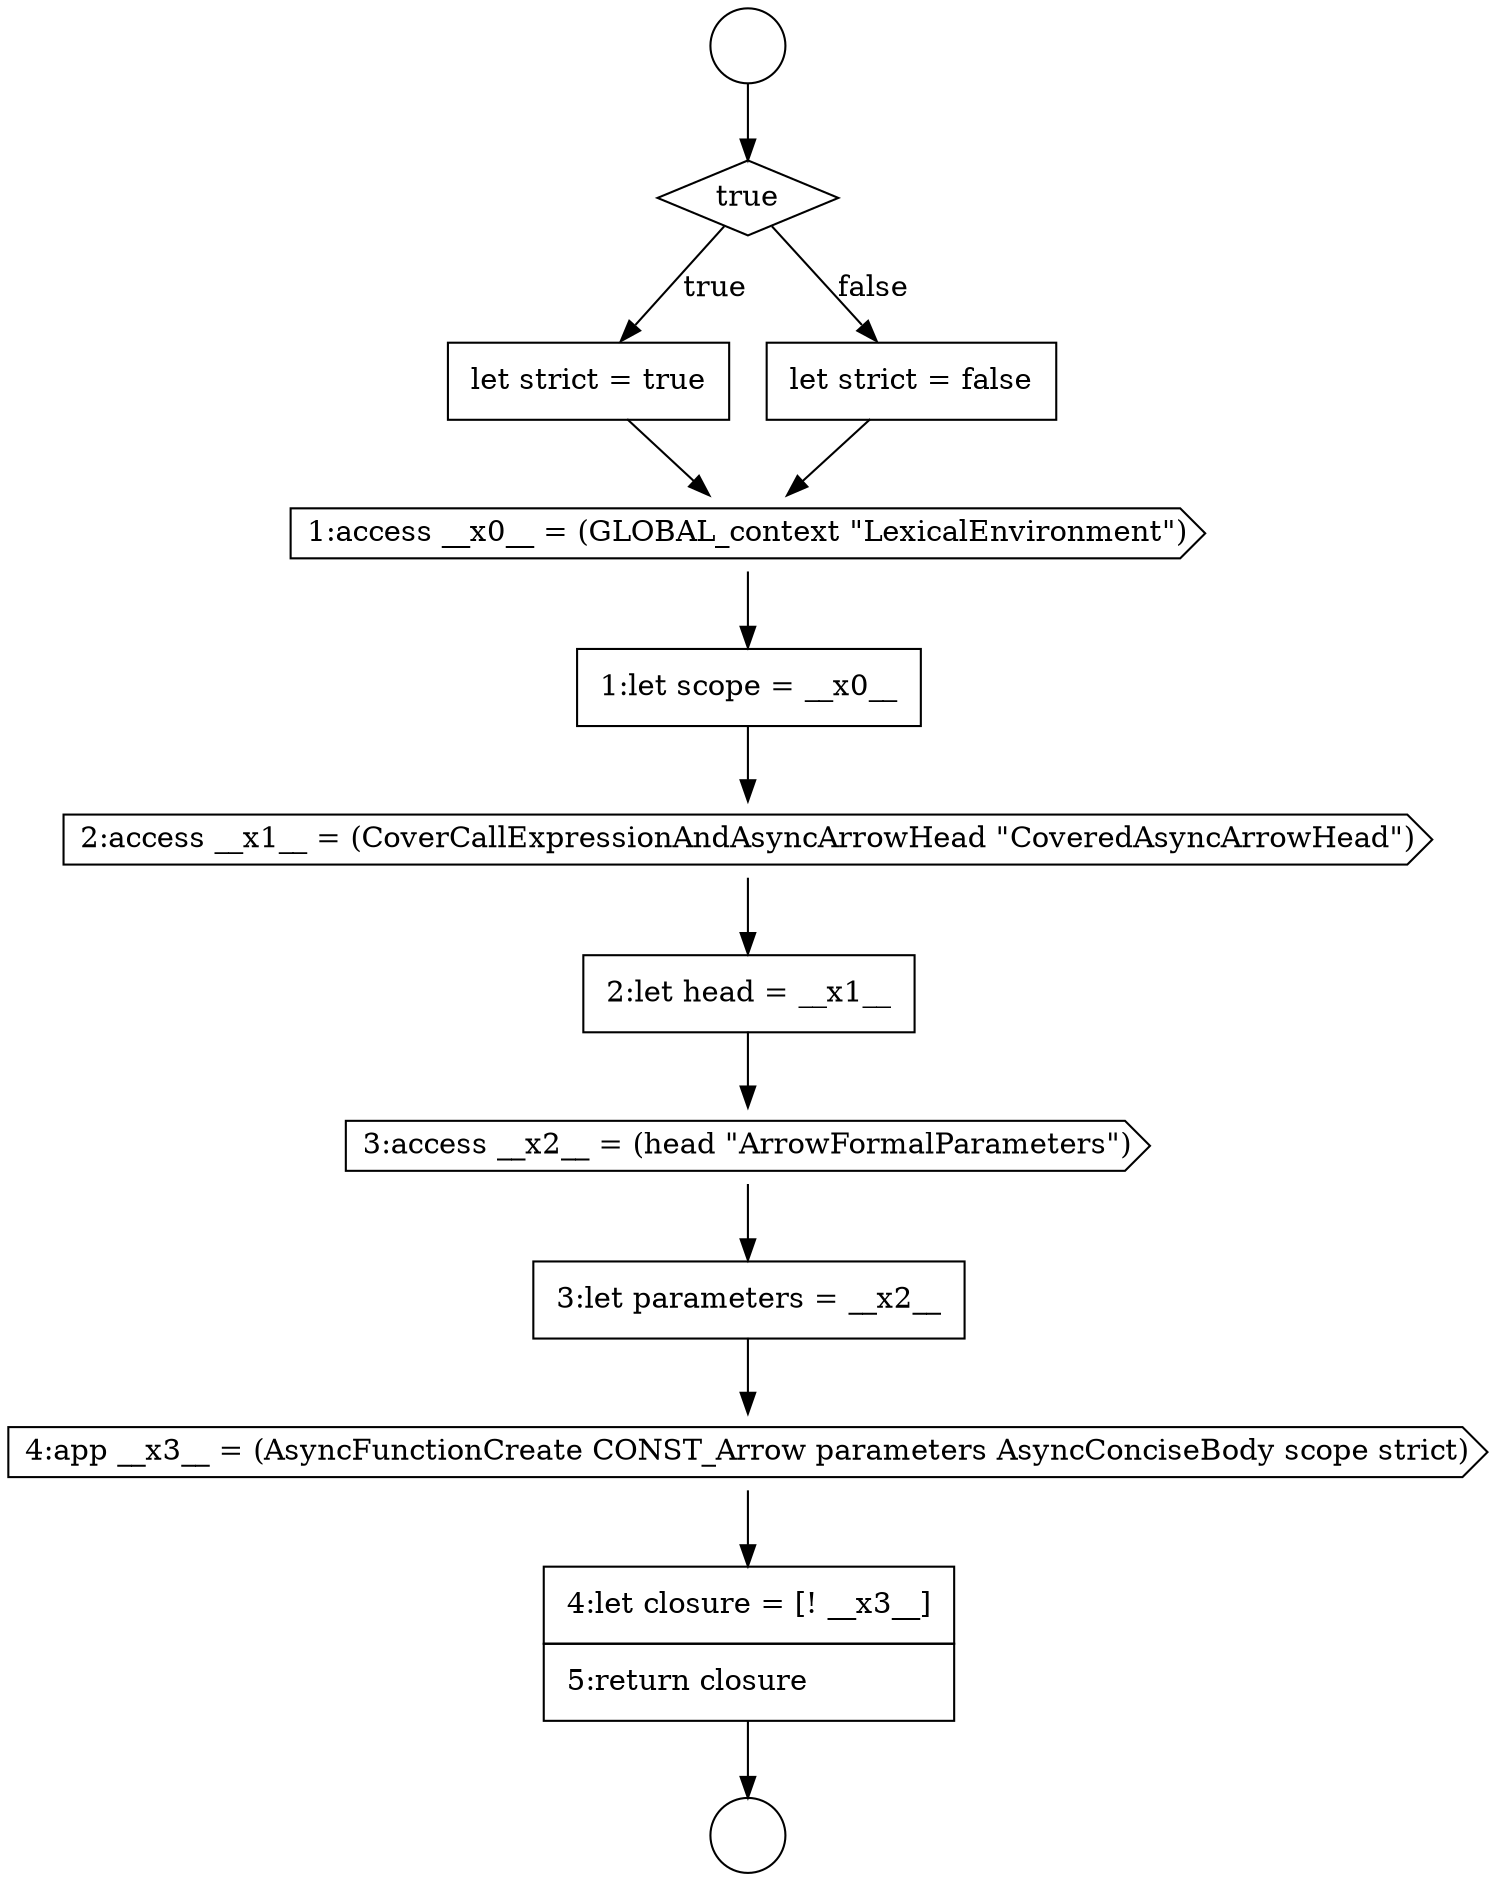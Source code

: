 digraph {
  node9648 [shape=cds, label=<<font color="black">3:access __x2__ = (head &quot;ArrowFormalParameters&quot;)</font>> color="black" fillcolor="white" style=filled]
  node9644 [shape=cds, label=<<font color="black">1:access __x0__ = (GLOBAL_context &quot;LexicalEnvironment&quot;)</font>> color="black" fillcolor="white" style=filled]
  node9641 [shape=diamond, label=<<font color="black">true</font>> color="black" fillcolor="white" style=filled]
  node9650 [shape=cds, label=<<font color="black">4:app __x3__ = (AsyncFunctionCreate CONST_Arrow parameters AsyncConciseBody scope strict)</font>> color="black" fillcolor="white" style=filled]
  node9642 [shape=none, margin=0, label=<<font color="black">
    <table border="0" cellborder="1" cellspacing="0" cellpadding="10">
      <tr><td align="left">let strict = true</td></tr>
    </table>
  </font>> color="black" fillcolor="white" style=filled]
  node9649 [shape=none, margin=0, label=<<font color="black">
    <table border="0" cellborder="1" cellspacing="0" cellpadding="10">
      <tr><td align="left">3:let parameters = __x2__</td></tr>
    </table>
  </font>> color="black" fillcolor="white" style=filled]
  node9647 [shape=none, margin=0, label=<<font color="black">
    <table border="0" cellborder="1" cellspacing="0" cellpadding="10">
      <tr><td align="left">2:let head = __x1__</td></tr>
    </table>
  </font>> color="black" fillcolor="white" style=filled]
  node9643 [shape=none, margin=0, label=<<font color="black">
    <table border="0" cellborder="1" cellspacing="0" cellpadding="10">
      <tr><td align="left">let strict = false</td></tr>
    </table>
  </font>> color="black" fillcolor="white" style=filled]
  node9640 [shape=circle label=" " color="black" fillcolor="white" style=filled]
  node9645 [shape=none, margin=0, label=<<font color="black">
    <table border="0" cellborder="1" cellspacing="0" cellpadding="10">
      <tr><td align="left">1:let scope = __x0__</td></tr>
    </table>
  </font>> color="black" fillcolor="white" style=filled]
  node9651 [shape=none, margin=0, label=<<font color="black">
    <table border="0" cellborder="1" cellspacing="0" cellpadding="10">
      <tr><td align="left">4:let closure = [! __x3__]</td></tr>
      <tr><td align="left">5:return closure</td></tr>
    </table>
  </font>> color="black" fillcolor="white" style=filled]
  node9646 [shape=cds, label=<<font color="black">2:access __x1__ = (CoverCallExpressionAndAsyncArrowHead &quot;CoveredAsyncArrowHead&quot;)</font>> color="black" fillcolor="white" style=filled]
  node9639 [shape=circle label=" " color="black" fillcolor="white" style=filled]
  node9639 -> node9641 [ color="black"]
  node9646 -> node9647 [ color="black"]
  node9649 -> node9650 [ color="black"]
  node9645 -> node9646 [ color="black"]
  node9643 -> node9644 [ color="black"]
  node9641 -> node9642 [label=<<font color="black">true</font>> color="black"]
  node9641 -> node9643 [label=<<font color="black">false</font>> color="black"]
  node9642 -> node9644 [ color="black"]
  node9651 -> node9640 [ color="black"]
  node9644 -> node9645 [ color="black"]
  node9648 -> node9649 [ color="black"]
  node9650 -> node9651 [ color="black"]
  node9647 -> node9648 [ color="black"]
}
